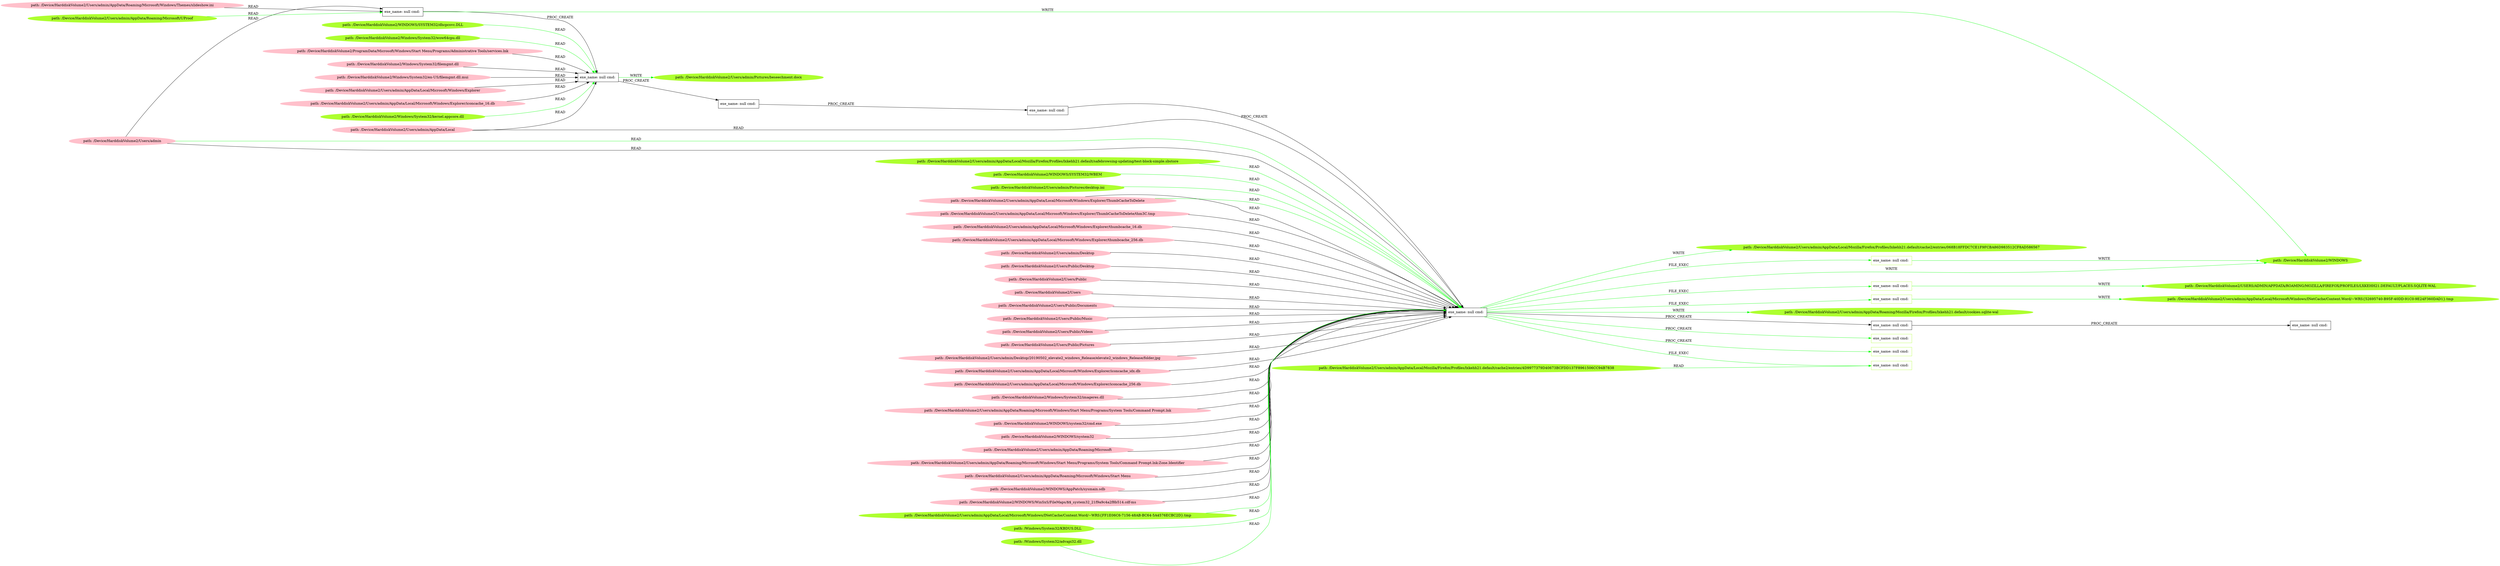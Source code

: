 digraph {
	rankdir=LR
	25 [label="exe_name: null cmd: " color=black shape=box style=solid]
	79 [label="exe_name: null cmd: " color=greenyellow shape=box style=solid]
	25 -> 79 [label=FILE_EXEC color=green]
	25 [label="exe_name: null cmd: " color=black shape=box style=solid]
	86 [label="exe_name: null cmd: " color=greenyellow shape=box style=solid]
	25 -> 86 [label=FILE_EXEC color=green]
	25 [label="exe_name: null cmd: " color=black shape=box style=solid]
	88 [label="exe_name: null cmd: " color=greenyellow shape=box style=solid]
	25 -> 88 [label=FILE_EXEC color=green]
	25 [label="exe_name: null cmd: " color=black shape=box style=solid]
	93 [label="exe_name: null cmd: " color=greenyellow shape=box style=solid]
	25 -> 93 [label=FILE_EXEC color=green]
	58 [label="path: /Device/HarddiskVolume2/Users/admin" color=pink shape=oval style=filled]
	15 [label="exe_name: null cmd: " color=black shape=box style=solid]
	58 -> 15 [label=READ color=black]
	10 [label="path: /Device/HarddiskVolume2/Users/admin/AppData/Roaming/Microsoft/Windows/Themes/slideshow.ini" color=pink shape=oval style=filled]
	15 [label="exe_name: null cmd: " color=black shape=box style=solid]
	10 -> 15 [label=READ color=black]
	77 [label="path: /Device/HarddiskVolume2/WINDOWS/SYSTEM32/WBEM" color=greenyellow shape=oval style=filled]
	25 [label="exe_name: null cmd: " color=black shape=box style=solid]
	77 -> 25 [label=READ color=green]
	15 [label="exe_name: null cmd: " color=black shape=box style=solid]
	13 [label="exe_name: null cmd: " color=black shape=box style=solid]
	15 -> 13 [label=PROC_CREATE color=black]
	51 [label="path: /Device/HarddiskVolume2/ProgramData/Microsoft/Windows/Start Menu/Programs/Administrative Tools/services.lnk" color=pink shape=oval style=filled]
	13 [label="exe_name: null cmd: " color=black shape=box style=solid]
	51 -> 13 [label=READ color=black]
	6 [label="path: /Device/HarddiskVolume2/Windows/System32/filemgmt.dll" color=pink shape=oval style=filled]
	13 [label="exe_name: null cmd: " color=black shape=box style=solid]
	6 -> 13 [label=READ color=black]
	50 [label="path: /Device/HarddiskVolume2/Windows/System32/en-US/filemgmt.dll.mui" color=pink shape=oval style=filled]
	13 [label="exe_name: null cmd: " color=black shape=box style=solid]
	50 -> 13 [label=READ color=black]
	62 [label="path: /Device/HarddiskVolume2/Users/admin/AppData/Local/Microsoft/Windows/Explorer" color=pink shape=oval style=filled]
	13 [label="exe_name: null cmd: " color=black shape=box style=solid]
	62 -> 13 [label=READ color=black]
	67 [label="path: /Device/HarddiskVolume2/Users/admin/AppData/Local" color=pink shape=oval style=filled]
	13 [label="exe_name: null cmd: " color=black shape=box style=solid]
	67 -> 13 [label=READ color=black]
	63 [label="path: /Device/HarddiskVolume2/Users/admin/AppData/Local/Microsoft/Windows/Explorer/iconcache_16.db" color=pink shape=oval style=filled]
	13 [label="exe_name: null cmd: " color=black shape=box style=solid]
	63 -> 13 [label=READ color=black]
	85 [label="path: /Device/HarddiskVolume2/Users/admin/Pictures/desktop.ini" color=greenyellow shape=oval style=filled]
	25 [label="exe_name: null cmd: " color=black shape=box style=solid]
	85 -> 25 [label=READ color=green]
	33 [label="path: /Device/HarddiskVolume2/Users/admin/AppData/Local/Microsoft/Windows/Explorer/ThumbCacheToDelete" color=pink shape=oval style=filled]
	25 [label="exe_name: null cmd: " color=black shape=box style=solid]
	33 -> 25 [label=READ color=green]
	13 [label="exe_name: null cmd: " color=black shape=box style=solid]
	11 [label="exe_name: null cmd: " color=black shape=box style=solid]
	13 -> 11 [label=PROC_CREATE color=black]
	11 [label="exe_name: null cmd: " color=black shape=box style=solid]
	26 [label="exe_name: null cmd: " color=black shape=box style=solid]
	11 -> 26 [label=PROC_CREATE color=black]
	26 [label="exe_name: null cmd: " color=black shape=box style=solid]
	25 [label="exe_name: null cmd: " color=black shape=box style=solid]
	26 -> 25 [label=PROC_CREATE color=black]
	58 [label="path: /Device/HarddiskVolume2/Users/admin" color=pink shape=oval style=filled]
	25 [label="exe_name: null cmd: " color=black shape=box style=solid]
	58 -> 25 [label=READ color=black]
	67 [label="path: /Device/HarddiskVolume2/Users/admin/AppData/Local" color=pink shape=oval style=filled]
	25 [label="exe_name: null cmd: " color=black shape=box style=solid]
	67 -> 25 [label=READ color=black]
	4 [label="path: /Device/HarddiskVolume2/Users/admin/AppData/Local/Microsoft/Windows/Explorer/ThumbCacheToDelete/thm3C.tmp" color=pink shape=oval style=filled]
	25 [label="exe_name: null cmd: " color=black shape=box style=solid]
	4 -> 25 [label=READ color=black]
	33 [label="path: /Device/HarddiskVolume2/Users/admin/AppData/Local/Microsoft/Windows/Explorer/ThumbCacheToDelete" color=pink shape=oval style=filled]
	25 [label="exe_name: null cmd: " color=black shape=box style=solid]
	33 -> 25 [label=READ color=black]
	17 [label="path: /Device/HarddiskVolume2/Users/admin/AppData/Local/Microsoft/Windows/Explorer/thumbcache_16.db" color=pink shape=oval style=filled]
	25 [label="exe_name: null cmd: " color=black shape=box style=solid]
	17 -> 25 [label=READ color=black]
	24 [label="path: /Device/HarddiskVolume2/Users/admin/AppData/Local/Microsoft/Windows/Explorer/thumbcache_256.db" color=pink shape=oval style=filled]
	25 [label="exe_name: null cmd: " color=black shape=box style=solid]
	24 -> 25 [label=READ color=black]
	20 [label="path: /Device/HarddiskVolume2/Users/admin/Desktop" color=pink shape=oval style=filled]
	25 [label="exe_name: null cmd: " color=black shape=box style=solid]
	20 -> 25 [label=READ color=black]
	9 [label="path: /Device/HarddiskVolume2/Users/Public/Desktop" color=pink shape=oval style=filled]
	25 [label="exe_name: null cmd: " color=black shape=box style=solid]
	9 -> 25 [label=READ color=black]
	23 [label="path: /Device/HarddiskVolume2/Users/Public" color=pink shape=oval style=filled]
	25 [label="exe_name: null cmd: " color=black shape=box style=solid]
	23 -> 25 [label=READ color=black]
	53 [label="path: /Device/HarddiskVolume2/Users" color=pink shape=oval style=filled]
	25 [label="exe_name: null cmd: " color=black shape=box style=solid]
	53 -> 25 [label=READ color=black]
	3 [label="path: /Device/HarddiskVolume2/Users/Public/Documents" color=pink shape=oval style=filled]
	25 [label="exe_name: null cmd: " color=black shape=box style=solid]
	3 -> 25 [label=READ color=black]
	48 [label="path: /Device/HarddiskVolume2/Users/Public/Music" color=pink shape=oval style=filled]
	25 [label="exe_name: null cmd: " color=black shape=box style=solid]
	48 -> 25 [label=READ color=black]
	54 [label="path: /Device/HarddiskVolume2/Users/Public/Videos" color=pink shape=oval style=filled]
	25 [label="exe_name: null cmd: " color=black shape=box style=solid]
	54 -> 25 [label=READ color=black]
	28 [label="path: /Device/HarddiskVolume2/Users/Public/Pictures" color=pink shape=oval style=filled]
	25 [label="exe_name: null cmd: " color=black shape=box style=solid]
	28 -> 25 [label=READ color=black]
	27 [label="path: /Device/HarddiskVolume2/Users/admin/Desktop/20190502_elevate2_windows_Release/elevate2_windows_Release/folder.jpg" color=pink shape=oval style=filled]
	25 [label="exe_name: null cmd: " color=black shape=box style=solid]
	27 -> 25 [label=READ color=black]
	66 [label="path: /Device/HarddiskVolume2/Users/admin/AppData/Local/Microsoft/Windows/Explorer/iconcache_idx.db" color=pink shape=oval style=filled]
	25 [label="exe_name: null cmd: " color=black shape=box style=solid]
	66 -> 25 [label=READ color=black]
	41 [label="path: /Device/HarddiskVolume2/Users/admin/AppData/Local/Microsoft/Windows/Explorer/iconcache_256.db" color=pink shape=oval style=filled]
	25 [label="exe_name: null cmd: " color=black shape=box style=solid]
	41 -> 25 [label=READ color=black]
	5 [label="path: /Device/HarddiskVolume2/Windows/System32/imageres.dll" color=pink shape=oval style=filled]
	25 [label="exe_name: null cmd: " color=black shape=box style=solid]
	5 -> 25 [label=READ color=black]
	74 [label="path: /Device/HarddiskVolume2/Windows/System32/kernel.appcore.dll" color=greenyellow shape=oval style=filled]
	13 [label="exe_name: null cmd: " color=black shape=box style=solid]
	74 -> 13 [label=READ color=green]
	32 [label="path: /Device/HarddiskVolume2/Users/admin/AppData/Roaming/Microsoft/Windows/Start Menu/Programs/System Tools/Command Prompt.lnk" color=pink shape=oval style=filled]
	25 [label="exe_name: null cmd: " color=black shape=box style=solid]
	32 -> 25 [label=READ color=black]
	56 [label="path: /Device/HarddiskVolume2/WINDOWS/system32/cmd.exe" color=pink shape=oval style=filled]
	25 [label="exe_name: null cmd: " color=black shape=box style=solid]
	56 -> 25 [label=READ color=black]
	38 [label="path: /Device/HarddiskVolume2/WINDOWS/system32" color=pink shape=oval style=filled]
	25 [label="exe_name: null cmd: " color=black shape=box style=solid]
	38 -> 25 [label=READ color=black]
	30 [label="path: /Device/HarddiskVolume2/Users/admin/AppData/Roaming/Microsoft" color=pink shape=oval style=filled]
	25 [label="exe_name: null cmd: " color=black shape=box style=solid]
	30 -> 25 [label=READ color=black]
	55 [label="path: /Device/HarddiskVolume2/Users/admin/AppData/Roaming/Microsoft/Windows/Start Menu/Programs/System Tools/Command Prompt.lnk:Zone.Identifier" color=pink shape=oval style=filled]
	25 [label="exe_name: null cmd: " color=black shape=box style=solid]
	55 -> 25 [label=READ color=black]
	16 [label="path: /Device/HarddiskVolume2/Users/admin/AppData/Roaming/Microsoft/Windows/Start Menu" color=pink shape=oval style=filled]
	25 [label="exe_name: null cmd: " color=black shape=box style=solid]
	16 -> 25 [label=READ color=black]
	2 [label="path: /Device/HarddiskVolume2/WINDOWS/AppPatch/sysmain.sdb" color=pink shape=oval style=filled]
	25 [label="exe_name: null cmd: " color=black shape=box style=solid]
	2 -> 25 [label=READ color=black]
	29 [label="path: /Device/HarddiskVolume2/WINDOWS/WinSxS/FileMaps/$$_system32_21f9a9c4a2f8b514.cdf-ms" color=pink shape=oval style=filled]
	25 [label="exe_name: null cmd: " color=black shape=box style=solid]
	29 -> 25 [label=READ color=black]
	58 [label="path: /Device/HarddiskVolume2/Users/admin" color=pink shape=oval style=filled]
	25 [label="exe_name: null cmd: " color=black shape=box style=solid]
	58 -> 25 [label=READ color=green]
	25 [label="exe_name: null cmd: " color=black shape=box style=solid]
	0 [label="exe_name: null cmd: " color=black shape=box style=solid]
	25 -> 0 [label=PROC_CREATE color=black]
	0 [label="exe_name: null cmd: " color=black shape=box style=solid]
	1 [label="exe_name: null cmd: " color=black shape=box style=solid]
	0 -> 1 [label=PROC_CREATE color=black]
	25 [label="exe_name: null cmd: " color=black shape=box style=solid]
	84 [label="path: /Device/HarddiskVolume2/Users/admin/AppData/Roaming/Mozilla/Firefox/Profiles/lxkehh21.default/cookies.sqlite-wal" color=greenyellow shape=oval style=filled]
	25 -> 84 [label=WRITE color=green]
	13 [label="exe_name: null cmd: " color=black shape=box style=solid]
	72 [label="path: /Device/HarddiskVolume2/Users/admin/Pictures/beseechment.docx" color=greenyellow shape=oval style=filled]
	13 -> 72 [label=WRITE color=green]
	79 [label="exe_name: null cmd: " color=greenyellow shape=box style=solid]
	71 [label="path: /Device/HarddiskVolume2/WINDOWS" color=greenyellow shape=oval style=filled]
	79 -> 71 [label=WRITE color=green]
	83 [label="path: /Device/HarddiskVolume2/Users/admin/AppData/Local/Microsoft/Windows/INetCache/Content.Word/~WRS{FF1E06C6-7156-48AB-BC64-5A4576ECBC2D}.tmp" color=greenyellow shape=oval style=filled]
	25 [label="exe_name: null cmd: " color=black shape=box style=solid]
	83 -> 25 [label=READ color=green]
	15 [label="exe_name: null cmd: " color=black shape=box style=solid]
	71 [label="path: /Device/HarddiskVolume2/WINDOWS" color=greenyellow shape=oval style=filled]
	15 -> 71 [label=WRITE color=green]
	25 [label="exe_name: null cmd: " color=black shape=box style=solid]
	92 [label="exe_name: null cmd: " color=greenyellow shape=box style=solid]
	25 -> 92 [label=PROC_CREATE color=green]
	73 [label="path: /Device/HarddiskVolume2/WINDOWS/SYSTEM32/dhcpcsvc.DLL" color=greenyellow shape=oval style=filled]
	13 [label="exe_name: null cmd: " color=black shape=box style=solid]
	73 -> 13 [label=READ color=green]
	82 [label="path: /Windows/System32/KBDUS.DLL" color=greenyellow shape=oval style=filled]
	25 [label="exe_name: null cmd: " color=black shape=box style=solid]
	82 -> 25 [label=READ color=green]
	93 [label="exe_name: null cmd: " color=greenyellow shape=box style=solid]
	94 [label="path: /Device/HarddiskVolume2/Users/admin/AppData/Local/Microsoft/Windows/INetCache/Content.Word/~WRS{52695740-B95F-40DD-91C0-9E24F360DAD1}.tmp" color=greenyellow shape=oval style=filled]
	93 -> 94 [label=WRITE color=green]
	86 [label="exe_name: null cmd: " color=greenyellow shape=box style=solid]
	87 [label="path: /Device/HarddiskVolume2/USERS/ADMIN/APPDATA/ROAMING/MOZILLA/FIREFOX/PROFILES/LXKEHH21.DEFAULT/PLACES.SQLITE-WAL" color=greenyellow shape=oval style=filled]
	86 -> 87 [label=WRITE color=green]
	78 [label="path: /Windows/System32/advapi32.dll" color=greenyellow shape=oval style=filled]
	25 [label="exe_name: null cmd: " color=black shape=box style=solid]
	78 -> 25 [label=READ color=green]
	25 [label="exe_name: null cmd: " color=black shape=box style=solid]
	91 [label="exe_name: null cmd: " color=greenyellow shape=box style=solid]
	25 -> 91 [label=PROC_CREATE color=green]
	70 [label="path: /Device/HarddiskVolume2/Users/admin/AppData/Roaming/Microsoft/UProof" color=greenyellow shape=oval style=filled]
	15 [label="exe_name: null cmd: " color=black shape=box style=solid]
	70 -> 15 [label=READ color=green]
	25 [label="exe_name: null cmd: " color=black shape=box style=solid]
	71 [label="path: /Device/HarddiskVolume2/WINDOWS" color=greenyellow shape=oval style=filled]
	25 -> 71 [label=WRITE color=green]
	75 [label="path: /Device/HarddiskVolume2/Windows/System32/wow64cpu.dll" color=greenyellow shape=oval style=filled]
	13 [label="exe_name: null cmd: " color=black shape=box style=solid]
	75 -> 13 [label=READ color=green]
	25 [label="exe_name: null cmd: " color=black shape=box style=solid]
	90 [label="path: /Device/HarddiskVolume2/Users/admin/AppData/Local/Mozilla/Firefox/Profiles/lxkehh21.default/cache2/entries/068B18FFDC7CE1F9FCBA86D983512CF8AD586567" color=greenyellow shape=oval style=filled]
	25 -> 90 [label=WRITE color=green]
	95 [label="path: /Device/HarddiskVolume2/Users/admin/AppData/Local/Mozilla/Firefox/Profiles/lxkehh21.default/safebrowsing-updating/test-block-simple.sbstore" color=greenyellow shape=oval style=filled]
	25 [label="exe_name: null cmd: " color=black shape=box style=solid]
	95 -> 25 [label=READ color=green]
	89 [label="path: /Device/HarddiskVolume2/Users/admin/AppData/Local/Mozilla/Firefox/Profiles/lxkehh21.default/cache2/entries/4D9977379D40673BCFDD137F8961506CC94B7838" color=greenyellow shape=oval style=filled]
	88 [label="exe_name: null cmd: " color=greenyellow shape=box style=solid]
	89 -> 88 [label=READ color=green]
}
